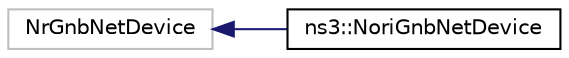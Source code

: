 digraph "Graphical Class Hierarchy"
{
 // INTERACTIVE_SVG=YES
 // LATEX_PDF_SIZE
  edge [fontname="Helvetica",fontsize="10",labelfontname="Helvetica",labelfontsize="10"];
  node [fontname="Helvetica",fontsize="10",shape=record];
  rankdir="LR";
  Node5 [label="NrGnbNetDevice",height=0.2,width=0.4,color="grey75", fillcolor="white", style="filled",tooltip=" "];
  Node5 -> Node0 [dir="back",color="midnightblue",fontsize="10",style="solid",fontname="Helvetica"];
  Node0 [label="ns3::NoriGnbNetDevice",height=0.2,width=0.4,color="black", fillcolor="white", style="filled",URL="$classns3_1_1NoriGnbNetDevice.html",tooltip="The NoriGnbNetDevice class represents a network device for a Nori GNB (gNodeB)."];
}
